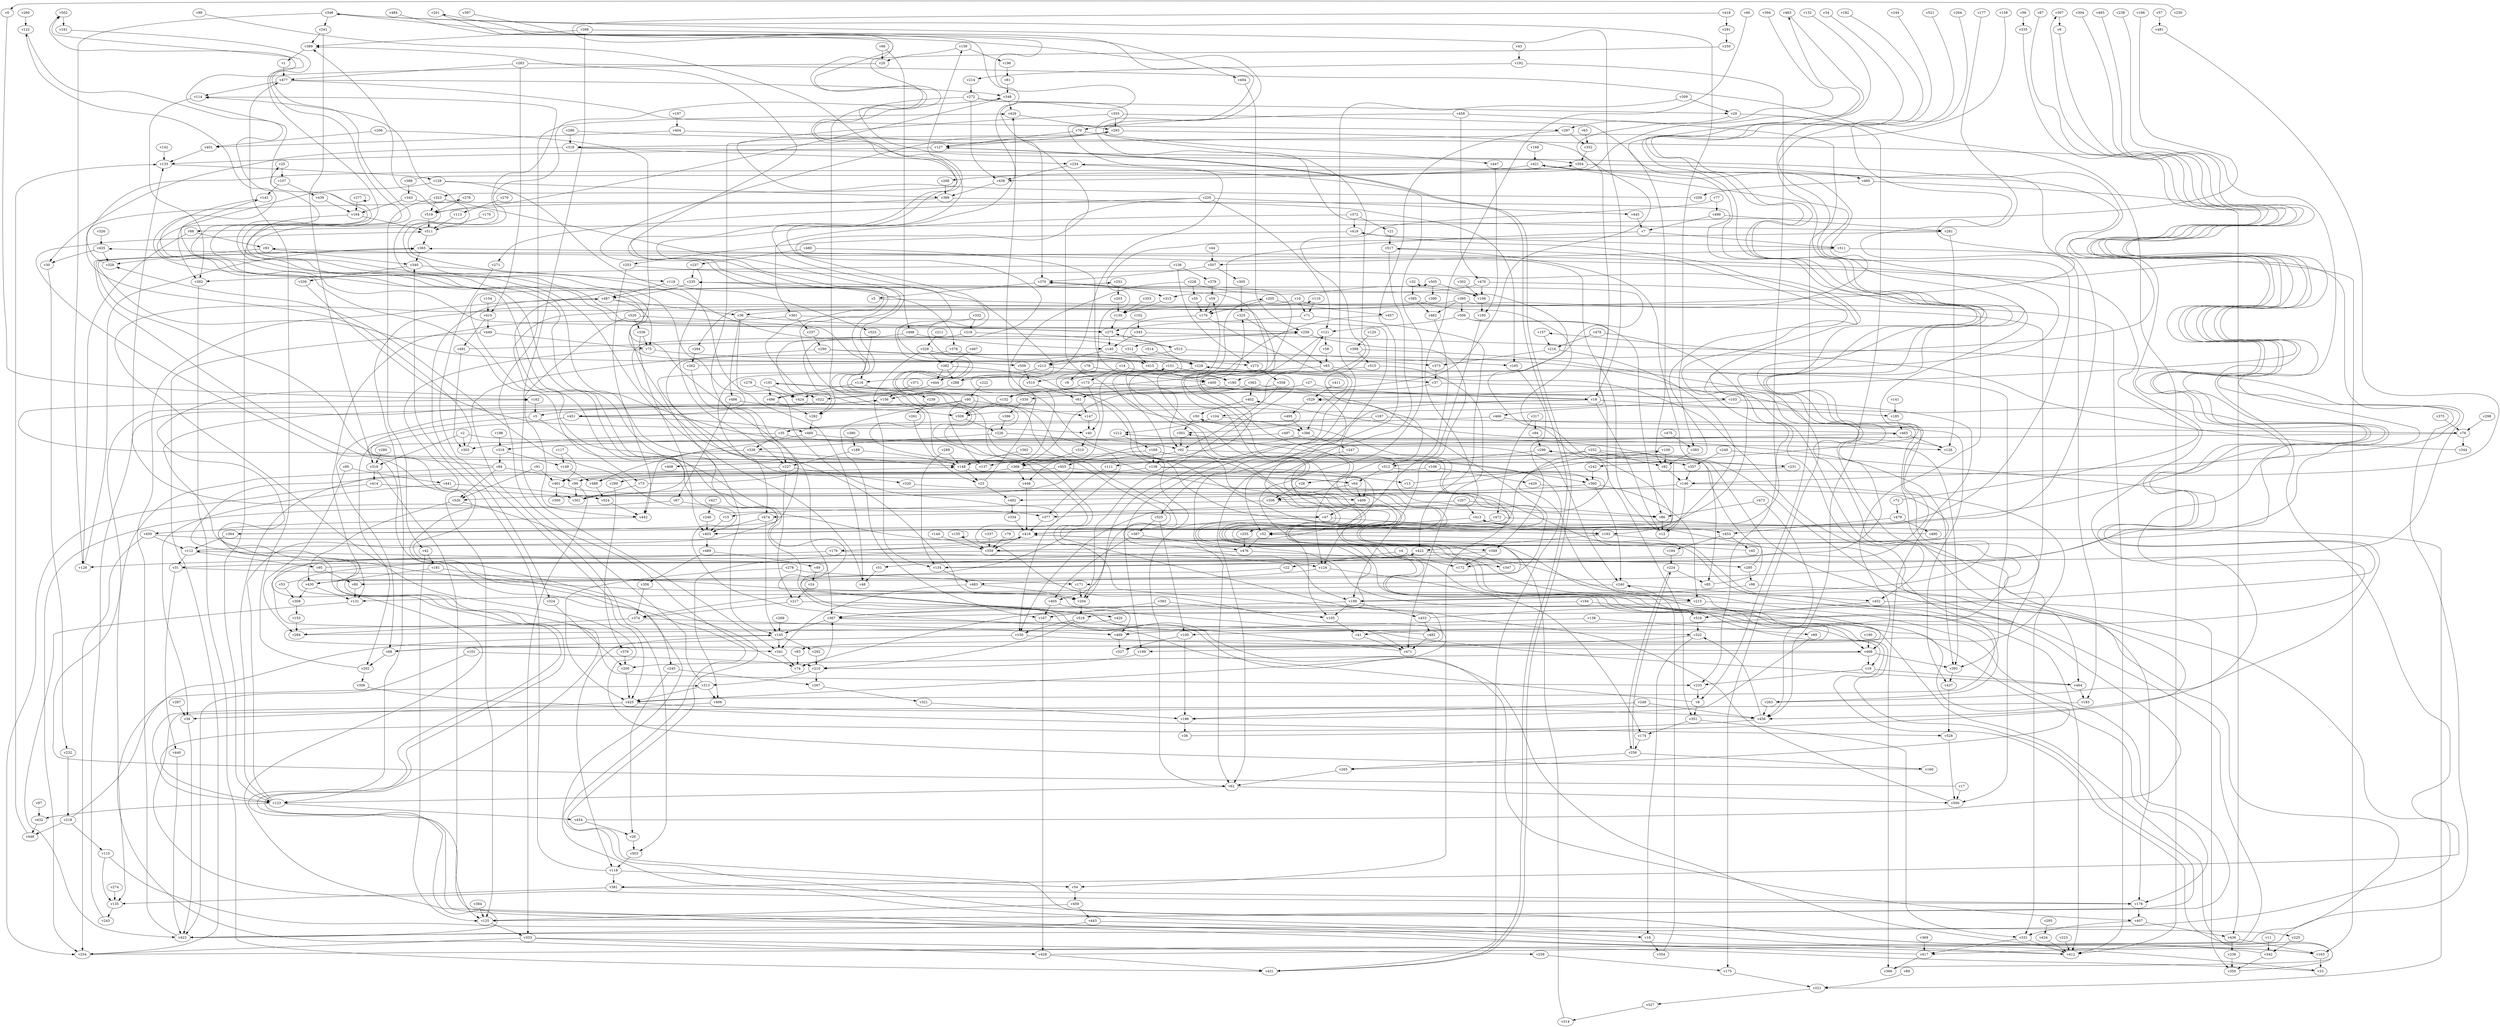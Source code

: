 // Benchmark game 785 - 530 vertices
// time_bound: 234
// targets: v482
digraph G {
    v0 [name="v0", player=0];
    v1 [name="v1", player=0];
    v2 [name="v2", player=0];
    v3 [name="v3", player=0];
    v4 [name="v4", player=0];
    v5 [name="v5", player=0];
    v6 [name="v6", player=0];
    v7 [name="v7", player=1];
    v8 [name="v8", player=0];
    v9 [name="v9", player=0];
    v10 [name="v10", player=0];
    v11 [name="v11", player=0];
    v12 [name="v12", player=0];
    v13 [name="v13", player=0];
    v14 [name="v14", player=0];
    v15 [name="v15", player=1];
    v16 [name="v16", player=0];
    v17 [name="v17", player=0];
    v18 [name="v18", player=1];
    v19 [name="v19", player=0];
    v20 [name="v20", player=1];
    v21 [name="v21", player=1];
    v22 [name="v22", player=0];
    v23 [name="v23", player=0];
    v24 [name="v24", player=0];
    v25 [name="v25", player=1];
    v26 [name="v26", player=1];
    v27 [name="v27", player=1];
    v28 [name="v28", player=1];
    v29 [name="v29", player=1];
    v30 [name="v30", player=1];
    v31 [name="v31", player=1];
    v32 [name="v32", player=1];
    v33 [name="v33", player=1];
    v34 [name="v34", player=0];
    v35 [name="v35", player=0];
    v36 [name="v36", player=0];
    v37 [name="v37", player=1];
    v38 [name="v38", player=0];
    v39 [name="v39", player=0];
    v40 [name="v40", player=1];
    v41 [name="v41", player=0];
    v42 [name="v42", player=0];
    v43 [name="v43", player=1];
    v44 [name="v44", player=1];
    v45 [name="v45", player=0];
    v46 [name="v46", player=0];
    v47 [name="v47", player=0];
    v48 [name="v48", player=0];
    v49 [name="v49", player=1];
    v50 [name="v50", player=0];
    v51 [name="v51", player=1];
    v52 [name="v52", player=0];
    v53 [name="v53", player=1];
    v54 [name="v54", player=0];
    v55 [name="v55", player=0];
    v56 [name="v56", player=1];
    v57 [name="v57", player=0];
    v58 [name="v58", player=0];
    v59 [name="v59", player=1];
    v60 [name="v60", player=1];
    v61 [name="v61", player=1];
    v62 [name="v62", player=0];
    v63 [name="v63", player=0];
    v64 [name="v64", player=1];
    v65 [name="v65", player=0];
    v66 [name="v66", player=1];
    v67 [name="v67", player=1];
    v68 [name="v68", player=0];
    v69 [name="v69", player=0];
    v70 [name="v70", player=1];
    v71 [name="v71", player=0];
    v72 [name="v72", player=1];
    v73 [name="v73", player=0];
    v74 [name="v74", player=0];
    v75 [name="v75", player=0];
    v76 [name="v76", player=1];
    v77 [name="v77", player=0];
    v78 [name="v78", player=0];
    v79 [name="v79", player=0];
    v80 [name="v80", player=1];
    v81 [name="v81", player=1];
    v82 [name="v82", player=0];
    v83 [name="v83", player=0];
    v84 [name="v84", player=1];
    v85 [name="v85", player=0];
    v86 [name="v86", player=0];
    v87 [name="v87", player=1];
    v88 [name="v88", player=1];
    v89 [name="v89", player=1];
    v90 [name="v90", player=1];
    v91 [name="v91", player=1];
    v92 [name="v92", player=0];
    v93 [name="v93", player=0];
    v94 [name="v94", player=1];
    v95 [name="v95", player=1];
    v96 [name="v96", player=1];
    v97 [name="v97", player=0];
    v98 [name="v98", player=0];
    v99 [name="v99", player=1];
    v100 [name="v100", player=0];
    v101 [name="v101", player=0];
    v102 [name="v102", player=1];
    v103 [name="v103", player=0];
    v104 [name="v104", player=1];
    v105 [name="v105", player=0];
    v106 [name="v106", player=1];
    v107 [name="v107", player=0];
    v108 [name="v108", player=1];
    v109 [name="v109", player=1];
    v110 [name="v110", player=1];
    v111 [name="v111", player=1];
    v112 [name="v112", player=1];
    v113 [name="v113", player=0];
    v114 [name="v114", player=0];
    v115 [name="v115", player=0];
    v116 [name="v116", player=1];
    v117 [name="v117", player=1];
    v118 [name="v118", player=0];
    v119 [name="v119", player=0];
    v120 [name="v120", player=0];
    v121 [name="v121", player=0];
    v122 [name="v122", player=1];
    v123 [name="v123", player=1];
    v124 [name="v124", player=1];
    v125 [name="v125", player=1];
    v126 [name="v126", player=0];
    v127 [name="v127", player=1];
    v128 [name="v128", player=0];
    v129 [name="v129", player=1];
    v130 [name="v130", player=1];
    v131 [name="v131", player=0];
    v132 [name="v132", player=1];
    v133 [name="v133", player=0];
    v134 [name="v134", player=0];
    v135 [name="v135", player=0];
    v136 [name="v136", player=0];
    v137 [name="v137", player=1];
    v138 [name="v138", player=0];
    v139 [name="v139", player=0];
    v140 [name="v140", player=1];
    v141 [name="v141", player=0];
    v142 [name="v142", player=1];
    v143 [name="v143", player=0];
    v144 [name="v144", player=0];
    v145 [name="v145", player=0];
    v146 [name="v146", player=0];
    v147 [name="v147", player=1];
    v148 [name="v148", player=1];
    v149 [name="v149", player=0];
    v150 [name="v150", player=0];
    v151 [name="v151", player=1];
    v152 [name="v152", player=1];
    v153 [name="v153", player=1];
    v154 [name="v154", player=1];
    v155 [name="v155", player=0];
    v156 [name="v156", player=1];
    v157 [name="v157", player=0];
    v158 [name="v158", player=0];
    v159 [name="v159", player=1];
    v160 [name="v160", player=0];
    v161 [name="v161", player=0];
    v162 [name="v162", player=0];
    v163 [name="v163", player=1];
    v164 [name="v164", player=0];
    v165 [name="v165", player=0];
    v166 [name="v166", player=1];
    v167 [name="v167", player=0];
    v168 [name="v168", player=1];
    v169 [name="v169", player=1];
    v170 [name="v170", player=0];
    v171 [name="v171", player=0];
    v172 [name="v172", player=0];
    v173 [name="v173", player=0];
    v174 [name="v174", player=0];
    v175 [name="v175", player=1];
    v176 [name="v176", player=1];
    v177 [name="v177", player=1];
    v178 [name="v178", player=0];
    v179 [name="v179", player=0];
    v180 [name="v180", player=0];
    v181 [name="v181", player=1];
    v182 [name="v182", player=1];
    v183 [name="v183", player=0];
    v184 [name="v184", player=1];
    v185 [name="v185", player=1];
    v186 [name="v186", player=1];
    v187 [name="v187", player=0];
    v188 [name="v188", player=0];
    v189 [name="v189", player=1];
    v190 [name="v190", player=1];
    v191 [name="v191", player=0];
    v192 [name="v192", player=1];
    v193 [name="v193", player=0];
    v194 [name="v194", player=0];
    v195 [name="v195", player=1];
    v196 [name="v196", player=0];
    v197 [name="v197", player=1];
    v198 [name="v198", player=0];
    v199 [name="v199", player=1];
    v200 [name="v200", player=1];
    v201 [name="v201", player=1];
    v202 [name="v202", player=1];
    v203 [name="v203", player=1];
    v204 [name="v204", player=0];
    v205 [name="v205", player=1];
    v206 [name="v206", player=1];
    v207 [name="v207", player=1];
    v208 [name="v208", player=0];
    v209 [name="v209", player=0];
    v210 [name="v210", player=0];
    v211 [name="v211", player=0];
    v212 [name="v212", player=1];
    v213 [name="v213", player=1];
    v214 [name="v214", player=1];
    v215 [name="v215", player=0];
    v216 [name="v216", player=1];
    v217 [name="v217", player=0];
    v218 [name="v218", player=1];
    v219 [name="v219", player=0];
    v220 [name="v220", player=0];
    v221 [name="v221", player=1];
    v222 [name="v222", player=0];
    v223 [name="v223", player=0];
    v224 [name="v224", player=0];
    v225 [name="v225", player=1];
    v226 [name="v226", player=0];
    v227 [name="v227", player=1];
    v228 [name="v228", player=0];
    v229 [name="v229", player=1];
    v230 [name="v230", player=1];
    v231 [name="v231", player=1];
    v232 [name="v232", player=1];
    v233 [name="v233", player=1];
    v234 [name="v234", player=0];
    v235 [name="v235", player=1];
    v236 [name="v236", player=1];
    v237 [name="v237", player=0];
    v238 [name="v238", player=1];
    v239 [name="v239", player=1];
    v240 [name="v240", player=1];
    v241 [name="v241", player=0];
    v242 [name="v242", player=0];
    v243 [name="v243", player=0];
    v244 [name="v244", player=0];
    v245 [name="v245", player=1];
    v246 [name="v246", player=0];
    v247 [name="v247", player=0];
    v248 [name="v248", player=1];
    v249 [name="v249", player=1];
    v250 [name="v250", player=0];
    v251 [name="v251", player=0];
    v252 [name="v252", player=0];
    v253 [name="v253", player=0];
    v254 [name="v254", player=1];
    v255 [name="v255", player=0];
    v256 [name="v256", player=0];
    v257 [name="v257", player=1];
    v258 [name="v258", player=0];
    v259 [name="v259", player=1];
    v260 [name="v260", player=0];
    v261 [name="v261", player=1];
    v262 [name="v262", player=0];
    v263 [name="v263", player=0];
    v264 [name="v264", player=0];
    v265 [name="v265", player=1];
    v266 [name="v266", player=0];
    v267 [name="v267", player=1];
    v268 [name="v268", player=1];
    v269 [name="v269", player=0];
    v270 [name="v270", player=1];
    v271 [name="v271", player=0];
    v272 [name="v272", player=1];
    v273 [name="v273", player=0];
    v274 [name="v274", player=0];
    v275 [name="v275", player=0];
    v276 [name="v276", player=0];
    v277 [name="v277", player=1];
    v278 [name="v278", player=0];
    v279 [name="v279", player=1];
    v280 [name="v280", player=0];
    v281 [name="v281", player=0];
    v282 [name="v282", player=0];
    v283 [name="v283", player=1];
    v284 [name="v284", player=1];
    v285 [name="v285", player=0];
    v286 [name="v286", player=0];
    v287 [name="v287", player=1];
    v288 [name="v288", player=0];
    v289 [name="v289", player=0];
    v290 [name="v290", player=1];
    v291 [name="v291", player=0];
    v292 [name="v292", player=0];
    v293 [name="v293", player=0];
    v294 [name="v294", player=1];
    v295 [name="v295", player=0];
    v296 [name="v296", player=1];
    v297 [name="v297", player=1];
    v298 [name="v298", player=0];
    v299 [name="v299", player=1];
    v300 [name="v300", player=1];
    v301 [name="v301", player=0];
    v302 [name="v302", player=0];
    v303 [name="v303", player=1];
    v304 [name="v304", player=0];
    v305 [name="v305", player=1];
    v306 [name="v306", player=1];
    v307 [name="v307", player=1];
    v308 [name="v308", player=1];
    v309 [name="v309", player=1];
    v310 [name="v310", player=0];
    v311 [name="v311", player=1];
    v312 [name="v312", player=0];
    v313 [name="v313", player=0];
    v314 [name="v314", player=1];
    v315 [name="v315", player=1];
    v316 [name="v316", player=1];
    v317 [name="v317", player=0];
    v318 [name="v318", player=0];
    v319 [name="v319", player=1];
    v320 [name="v320", player=0];
    v321 [name="v321", player=1];
    v322 [name="v322", player=1];
    v323 [name="v323", player=0];
    v324 [name="v324", player=1];
    v325 [name="v325", player=1];
    v326 [name="v326", player=0];
    v327 [name="v327", player=1];
    v328 [name="v328", player=0];
    v329 [name="v329", player=0];
    v330 [name="v330", player=1];
    v331 [name="v331", player=0];
    v332 [name="v332", player=1];
    v333 [name="v333", player=1];
    v334 [name="v334", player=0];
    v335 [name="v335", player=0];
    v336 [name="v336", player=1];
    v337 [name="v337", player=1];
    v338 [name="v338", player=0];
    v339 [name="v339", player=0];
    v340 [name="v340", player=0];
    v341 [name="v341", player=1];
    v342 [name="v342", player=1];
    v343 [name="v343", player=0];
    v344 [name="v344", player=1];
    v345 [name="v345", player=0];
    v346 [name="v346", player=1];
    v347 [name="v347", player=0];
    v348 [name="v348", player=1];
    v349 [name="v349", player=1];
    v350 [name="v350", player=0];
    v351 [name="v351", player=1];
    v352 [name="v352", player=1];
    v353 [name="v353", player=1];
    v354 [name="v354", player=0];
    v355 [name="v355", player=0];
    v356 [name="v356", player=1];
    v357 [name="v357", player=0];
    v358 [name="v358", player=1];
    v359 [name="v359", player=1];
    v360 [name="v360", player=0];
    v361 [name="v361", player=1];
    v362 [name="v362", player=1];
    v363 [name="v363", player=0];
    v364 [name="v364", player=1];
    v365 [name="v365", player=1];
    v366 [name="v366", player=0];
    v367 [name="v367", player=0];
    v368 [name="v368", player=0];
    v369 [name="v369", player=0];
    v370 [name="v370", player=1];
    v371 [name="v371", player=1];
    v372 [name="v372", player=0];
    v373 [name="v373", player=1];
    v374 [name="v374", player=1];
    v375 [name="v375", player=1];
    v376 [name="v376", player=0];
    v377 [name="v377", player=0];
    v378 [name="v378", player=0];
    v379 [name="v379", player=0];
    v380 [name="v380", player=0];
    v381 [name="v381", player=0];
    v382 [name="v382", player=0];
    v383 [name="v383", player=1];
    v384 [name="v384", player=1];
    v385 [name="v385", player=1];
    v386 [name="v386", player=1];
    v387 [name="v387", player=1];
    v388 [name="v388", player=1];
    v389 [name="v389", player=0];
    v390 [name="v390", player=0];
    v391 [name="v391", player=1];
    v392 [name="v392", player=1];
    v393 [name="v393", player=1];
    v394 [name="v394", player=0];
    v395 [name="v395", player=1];
    v396 [name="v396", player=1];
    v397 [name="v397", player=1];
    v398 [name="v398", player=0];
    v399 [name="v399", player=1];
    v400 [name="v400", player=0];
    v401 [name="v401", player=1];
    v402 [name="v402", player=1];
    v403 [name="v403", player=1];
    v404 [name="v404", player=0];
    v405 [name="v405", player=0];
    v406 [name="v406", player=1];
    v407 [name="v407", player=0];
    v408 [name="v408", player=0];
    v409 [name="v409", player=1];
    v410 [name="v410", player=1];
    v411 [name="v411", player=0];
    v412 [name="v412", player=1];
    v413 [name="v413", player=1];
    v414 [name="v414", player=1];
    v415 [name="v415", player=1];
    v416 [name="v416", player=0];
    v417 [name="v417", player=1];
    v418 [name="v418", player=0];
    v419 [name="v419", player=1];
    v420 [name="v420", player=0];
    v421 [name="v421", player=0];
    v422 [name="v422", player=1];
    v423 [name="v423", player=1];
    v424 [name="v424", player=1];
    v425 [name="v425", player=1];
    v426 [name="v426", player=1];
    v427 [name="v427", player=1];
    v428 [name="v428", player=1];
    v429 [name="v429", player=1];
    v430 [name="v430", player=1];
    v431 [name="v431", player=0];
    v432 [name="v432", player=0];
    v433 [name="v433", player=0];
    v434 [name="v434", player=1];
    v435 [name="v435", player=0];
    v436 [name="v436", player=0];
    v437 [name="v437", player=1];
    v438 [name="v438", player=0];
    v439 [name="v439", player=0];
    v440 [name="v440", player=1];
    v441 [name="v441", player=0];
    v442 [name="v442", player=1];
    v443 [name="v443", player=0];
    v444 [name="v444", player=0];
    v445 [name="v445", player=0];
    v446 [name="v446", player=0];
    v447 [name="v447", player=0];
    v448 [name="v448", player=1];
    v449 [name="v449", player=1];
    v450 [name="v450", player=1];
    v451 [name="v451", player=1];
    v452 [name="v452", player=0];
    v453 [name="v453", player=1];
    v454 [name="v454", player=1];
    v455 [name="v455", player=1];
    v456 [name="v456", player=0];
    v457 [name="v457", player=0];
    v458 [name="v458", player=0];
    v459 [name="v459", player=1];
    v460 [name="v460", player=0];
    v461 [name="v461", player=0];
    v462 [name="v462", player=1];
    v463 [name="v463", player=1];
    v464 [name="v464", player=0];
    v465 [name="v465", player=1];
    v466 [name="v466", player=1];
    v467 [name="v467", player=1];
    v468 [name="v468", player=0];
    v469 [name="v469", player=0];
    v470 [name="v470", player=1];
    v471 [name="v471", player=1];
    v472 [name="v472", player=1];
    v473 [name="v473", player=0];
    v474 [name="v474", player=0];
    v475 [name="v475", player=1];
    v476 [name="v476", player=0];
    v477 [name="v477", player=1];
    v478 [name="v478", player=0];
    v479 [name="v479", player=1];
    v480 [name="v480", player=0];
    v481 [name="v481", player=0];
    v482 [name="v482", player=0, target=1];
    v483 [name="v483", player=1];
    v484 [name="v484", player=0];
    v485 [name="v485", player=0];
    v486 [name="v486", player=0];
    v487 [name="v487", player=1];
    v488 [name="v488", player=0];
    v489 [name="v489", player=1];
    v490 [name="v490", player=1];
    v491 [name="v491", player=1];
    v492 [name="v492", player=0];
    v493 [name="v493", player=0];
    v494 [name="v494", player=1];
    v495 [name="v495", player=0];
    v496 [name="v496", player=1];
    v497 [name="v497", player=0];
    v498 [name="v498", player=0];
    v499 [name="v499", player=1];
    v500 [name="v500", player=0];
    v501 [name="v501", player=1];
    v502 [name="v502", player=0];
    v503 [name="v503", player=0];
    v504 [name="v504", player=0];
    v505 [name="v505", player=0];
    v506 [name="v506", player=1];
    v507 [name="v507", player=0];
    v508 [name="v508", player=0];
    v509 [name="v509", player=0];
    v510 [name="v510", player=1];
    v511 [name="v511", player=0];
    v512 [name="v512", player=1];
    v513 [name="v513", player=0];
    v514 [name="v514", player=1];
    v515 [name="v515", player=1];
    v516 [name="v516", player=1];
    v517 [name="v517", player=1];
    v518 [name="v518", player=1];
    v519 [name="v519", player=0];
    v520 [name="v520", player=1];
    v521 [name="v521", player=1];
    v522 [name="v522", player=1];
    v523 [name="v523", player=0];
    v524 [name="v524", player=0];
    v525 [name="v525", player=0];
    v526 [name="v526", player=0];
    v527 [name="v527", player=1];
    v528 [name="v528", player=1];
    v529 [name="v529", player=1];

    v0 -> v162 [constraint="t mod 5 == 2"];
    v1 -> v477;
    v2 -> v303;
    v3 -> v357 [constraint="t mod 2 == 1"];
    v4 -> v22;
    v5 -> v527 [constraint="t < 13"];
    v6 -> v529 [constraint="t mod 2 == 0"];
    v7 -> v311;
    v8 -> v328 [constraint="t < 5"];
    v9 -> v32 [constraint="t < 10"];
    v10 -> v71;
    v11 -> v342;
    v12 -> v365;
    v13 -> v360 [constraint="t >= 3"];
    v14 -> v204;
    v15 -> v403;
    v16 -> v354;
    v17 -> v156 [constraint="t mod 3 == 1"];
    v18 -> v178 [constraint="t < 7"];
    v19 -> v233;
    v20 -> v126 [constraint="t < 13"];
    v21 -> v517;
    v22 -> v407 [constraint="t mod 5 == 3"];
    v23 -> v492;
    v24 -> v217;
    v25 -> v107;
    v26 -> v503;
    v27 -> v330;
    v28 -> v208;
    v29 -> v456;
    v30 -> v232;
    v31 -> v215 [constraint="t >= 3"];
    v32 -> v385;
    v33 -> v313 [constraint="t >= 1"];
    v34 -> v199 [constraint="t >= 1"];
    v35 -> v240;
    v36 -> v486;
    v37 -> v175;
    v38 -> v419 [constraint="t mod 5 == 4"];
    v39 -> v423;
    v40 -> v310;
    v41 -> v471;
    v42 -> v181;
    v43 -> v192;
    v44 -> v507;
    v45 -> v122 [constraint="t < 5"];
    v46 -> v377 [constraint="t mod 5 == 3"];
    v47 -> v62;
    v48 -> v502 [constraint="t mod 5 == 1"];
    v49 -> v24;
    v50 -> v501;
    v51 -> v48;
    v52 -> v212 [constraint="t mod 3 == 0"];
    v53 -> v346 [constraint="t < 8"];
    v54 -> v459;
    v55 -> v176;
    v56 -> v335;
    v57 -> v481;
    v58 -> v65;
    v59 -> v176;
    v60 -> v441;
    v61 -> v147;
    v62 -> v123;
    v63 -> v352;
    v64 -> v259 [constraint="t >= 4"];
    v65 -> v204;
    v66 -> v498;
    v67 -> v254;
    v68 -> v205 [constraint="t mod 2 == 0"];
    v69 -> v186 [constraint="t < 10"];
    v70 -> v447;
    v71 -> v275;
    v72 -> v435 [constraint="t >= 3"];
    v73 -> v114 [constraint="t >= 4"];
    v74 -> v367;
    v75 -> v125;
    v76 -> v231 [constraint="t >= 3"];
    v77 -> v508 [constraint="t < 9"];
    v78 -> v180;
    v79 -> v359;
    v80 -> v131;
    v81 -> v348;
    v82 -> v146;
    v83 -> v74;
    v84 -> v162 [constraint="t < 7"];
    v85 -> v413 [constraint="t mod 2 == 0"];
    v86 -> v12;
    v87 -> v403 [constraint="t >= 4"];
    v88 -> v93;
    v89 -> v221;
    v90 -> v147;
    v91 -> v526;
    v92 -> v408;
    v93 -> v340;
    v94 -> v296;
    v95 -> v52 [constraint="t >= 4"];
    v96 -> v333;
    v97 -> v432;
    v98 -> v199;
    v99 -> v80 [constraint="t < 15"];
    v100 -> v527;
    v101 -> v423;
    v102 -> v345;
    v103 -> v191 [constraint="t < 14"];
    v104 -> v386;
    v105 -> v41;
    v106 -> v195;
    v107 -> v143;
    v108 -> v429;
    v109 -> v125 [constraint="t >= 3"];
    v110 -> v71;
    v111 -> v377;
    v112 -> v251 [constraint="t mod 5 == 4"];
    v113 -> v511;
    v114 -> v392;
    v115 -> v225 [constraint="t >= 1"];
    v116 -> v239;
    v117 -> v461;
    v118 -> v381;
    v119 -> v523;
    v120 -> v398;
    v121 -> v265 [constraint="t >= 4"];
    v122 -> v275 [constraint="t < 15"];
    v123 -> v148;
    v124 -> v483;
    v125 -> v325 [constraint="t < 14"];
    v126 -> v402 [constraint="t >= 5"];
    v127 -> v133;
    v128 -> v365;
    v129 -> v425 [constraint="t < 14"];
    v130 -> v275;
    v131 -> v423 [constraint="t >= 2"];
    v132 -> v41 [constraint="t >= 1"];
    v133 -> v129;
    v134 -> v93 [constraint="t mod 3 == 2"];
    v135 -> v243;
    v136 -> v379;
    v137 -> v505 [constraint="t < 14"];
    v138 -> v469;
    v139 -> v179 [constraint="t >= 5"];
    v140 -> v273;
    v141 -> v185;
    v142 -> v133;
    v143 -> v301 [constraint="t >= 4"];
    v144 -> v359;
    v145 -> v341;
    v146 -> v12;
    v147 -> v40;
    v148 -> v409;
    v149 -> v488;
    v150 -> v68;
    v151 -> v389 [constraint="t < 8"];
    v152 -> v508;
    v153 -> v284;
    v154 -> v410;
    v155 -> v155;
    v156 -> v377 [constraint="t >= 5"];
    v157 -> v216;
    v158 -> v318 [constraint="t >= 3"];
    v159 -> v196;
    v160 -> v110 [constraint="t < 15"];
    v161 -> v259 [constraint="t mod 2 == 1"];
    v162 -> v3;
    v163 -> v365 [constraint="t >= 2"];
    v164 -> v123;
    v165 -> v349;
    v166 -> v88 [constraint="t mod 5 == 3"];
    v167 -> v428;
    v168 -> v421;
    v169 -> v360;
    v170 -> v511;
    v171 -> v204;
    v172 -> v529 [constraint="t mod 3 == 1"];
    v173 -> v124;
    v174 -> v256;
    v175 -> v221;
    v176 -> v444 [constraint="t >= 5"];
    v177 -> v255 [constraint="t >= 3"];
    v178 -> v407;
    v179 -> v285;
    v180 -> v62;
    v181 -> v245;
    v182 -> v242 [constraint="t mod 2 == 1"];
    v183 -> v178 [constraint="t >= 5"];
    v184 -> v224;
    v185 -> v465;
    v186 -> v38;
    v187 -> v35;
    v188 -> v227;
    v189 -> v210;
    v190 -> v468;
    v191 -> v508;
    v192 -> v233;
    v193 -> v422;
    v194 -> v412;
    v195 -> v124;
    v196 -> v81;
    v197 -> v404;
    v198 -> v316;
    v199 -> v105;
    v200 -> v425;
    v201 -> v193 [constraint="t mod 3 == 2"];
    v202 -> v477;
    v203 -> v130;
    v204 -> v518;
    v205 -> v457;
    v206 -> v145;
    v207 -> v150;
    v208 -> v86;
    v209 -> v293 [constraint="t >= 3"];
    v210 -> v313;
    v211 -> v329;
    v212 -> v169;
    v213 -> v288;
    v214 -> v272;
    v215 -> v74;
    v216 -> v12;
    v217 -> v374;
    v218 -> v145 [constraint="t < 15"];
    v219 -> v282;
    v220 -> v121;
    v221 -> v327;
    v222 -> v90;
    v223 -> v412;
    v224 -> v256;
    v225 -> v342;
    v226 -> v338;
    v227 -> v217;
    v228 -> v55;
    v229 -> v446;
    v230 -> v0 [constraint="t < 14"];
    v231 -> v233 [constraint="t mod 3 == 0"];
    v232 -> v218;
    v233 -> v8;
    v234 -> v105;
    v235 -> v378;
    v236 -> v350;
    v237 -> v227;
    v238 -> v417 [constraint="t < 6"];
    v239 -> v261;
    v240 -> v452;
    v241 -> v389;
    v242 -> v360;
    v243 -> v133;
    v244 -> v31 [constraint="t mod 4 == 2"];
    v245 -> v26;
    v246 -> v403;
    v247 -> v518 [constraint="t < 14"];
    v248 -> v186;
    v249 -> v171 [constraint="t < 14"];
    v250 -> v504 [constraint="t < 15"];
    v251 -> v203;
    v252 -> v111;
    v253 -> v423 [constraint="t < 10"];
    v254 -> v517 [constraint="t < 12"];
    v255 -> v476;
    v256 -> v224 [constraint="t mod 4 == 1"];
    v257 -> v290;
    v258 -> v175;
    v259 -> v502 [constraint="t < 7"];
    v260 -> v122;
    v261 -> v23;
    v262 -> v234 [constraint="t mod 4 == 2"];
    v263 -> v456;
    v264 -> v36 [constraint="t mod 2 == 1"];
    v265 -> v62;
    v266 -> v341;
    v267 -> v321;
    v268 -> v399;
    v269 -> v145;
    v270 -> v113;
    v271 -> v425;
    v272 -> v451 [constraint="t >= 1"];
    v273 -> v358;
    v274 -> v135;
    v275 -> v140;
    v276 -> v519;
    v277 -> v164;
    v278 -> v425;
    v279 -> v424;
    v280 -> v319;
    v281 -> v116 [constraint="t mod 2 == 0"];
    v282 -> v460;
    v283 -> v412;
    v284 -> v307 [constraint="t mod 3 == 1"];
    v285 -> v296 [constraint="t < 6"];
    v286 -> v367 [constraint="t < 5"];
    v287 -> v39;
    v288 -> v421 [constraint="t >= 3"];
    v289 -> v148;
    v290 -> v450 [constraint="t mod 5 == 0"];
    v291 -> v250;
    v292 -> v210;
    v293 -> v127;
    v294 -> v262;
    v295 -> v434;
    v296 -> v512;
    v297 -> v62;
    v298 -> v76;
    v299 -> v376;
    v300 -> v235 [constraint="t mod 2 == 1"];
    v301 -> v109 [constraint="t < 6"];
    v302 -> v106;
    v303 -> v276 [constraint="t < 8"];
    v304 -> v381 [constraint="t mod 4 == 3"];
    v305 -> v325;
    v306 -> v528 [constraint="t >= 1"];
    v307 -> v6;
    v308 -> v153;
    v309 -> v29;
    v310 -> v368;
    v311 -> v507;
    v312 -> v348 [constraint="t < 10"];
    v313 -> v425;
    v314 -> v416;
    v315 -> v130;
    v316 -> v149;
    v317 -> v94;
    v318 -> v263 [constraint="t mod 2 == 1"];
    v319 -> v125;
    v320 -> v425 [constraint="t < 9"];
    v321 -> v186;
    v322 -> v16;
    v323 -> v409 [constraint="t >= 3"];
    v324 -> v200;
    v325 -> v65;
    v326 -> v435;
    v327 -> v314;
    v328 -> v504 [constraint="t < 15"];
    v329 -> v364 [constraint="t >= 3"];
    v330 -> v396;
    v331 -> v417;
    v332 -> v199 [constraint="t >= 1"];
    v333 -> v428;
    v334 -> v416;
    v335 -> v456 [constraint="t >= 5"];
    v336 -> v75;
    v337 -> v359;
    v338 -> v442;
    v339 -> v40 [constraint="t mod 5 == 4"];
    v340 -> v119;
    v341 -> v74;
    v342 -> v365 [constraint="t < 5"];
    v343 -> v83 [constraint="t < 11"];
    v344 -> v157 [constraint="t < 9"];
    v345 -> v146 [constraint="t < 6"];
    v346 -> v18;
    v347 -> v501 [constraint="t < 8"];
    v348 -> v519 [constraint="t >= 5"];
    v349 -> v322 [constraint="t mod 2 == 0"];
    v350 -> v465 [constraint="t >= 2"];
    v351 -> v331;
    v352 -> v504;
    v353 -> v130;
    v354 -> v240;
    v355 -> v293;
    v356 -> v374;
    v357 -> v25 [constraint="t >= 3"];
    v358 -> v204 [constraint="t >= 5"];
    v359 -> v124;
    v360 -> v240;
    v361 -> v131;
    v362 -> v148;
    v363 -> v368;
    v364 -> v151 [constraint="t >= 3"];
    v365 -> v373 [constraint="t >= 2"];
    v366 -> v370 [constraint="t < 6"];
    v367 -> v471;
    v368 -> v64;
    v369 -> v417;
    v370 -> v5;
    v371 -> v156;
    v372 -> v419;
    v373 -> v37;
    v374 -> v469;
    v375 -> v76;
    v376 -> v200;
    v377 -> v416;
    v378 -> v474;
    v379 -> v59;
    v380 -> v188;
    v381 -> v135;
    v382 -> v19 [constraint="t >= 1"];
    v383 -> v82;
    v384 -> v125;
    v385 -> v263 [constraint="t mod 3 == 1"];
    v386 -> v455;
    v387 -> v405;
    v388 -> v463 [constraint="t >= 1"];
    v389 -> v1;
    v390 -> v163 [constraint="t >= 4"];
    v391 -> v437;
    v392 -> v431;
    v393 -> v105;
    v394 -> v424 [constraint="t >= 1"];
    v395 -> v506;
    v396 -> v226;
    v397 -> v281 [constraint="t mod 4 == 0"];
    v398 -> v172 [constraint="t < 11"];
    v399 -> v165;
    v400 -> v522;
    v401 -> v133;
    v402 -> v50;
    v403 -> v489;
    v404 -> v370;
    v405 -> v167;
    v406 -> v123 [constraint="t >= 4"];
    v407 -> v331;
    v408 -> v121 [constraint="t >= 1"];
    v409 -> v47;
    v410 -> v449;
    v411 -> v529;
    v412 -> v511 [constraint="t < 5"];
    v413 -> v52;
    v414 -> v301;
    v415 -> v400;
    v416 -> v421 [constraint="t < 8"];
    v417 -> v422 [constraint="t < 7"];
    v418 -> v405 [constraint="t < 8"];
    v419 -> v311;
    v420 -> v341 [constraint="t mod 2 == 0"];
    v421 -> v268;
    v422 -> v134;
    v423 -> v422 [constraint="t mod 2 == 1"];
    v424 -> v501 [constraint="t mod 2 == 1"];
    v425 -> v456;
    v426 -> v293;
    v427 -> v246;
    v428 -> v229 [constraint="t >= 4"];
    v429 -> v359 [constraint="t mod 3 == 1"];
    v430 -> v50 [constraint="t >= 3"];
    v431 -> v127 [constraint="t >= 4"];
    v432 -> v448;
    v433 -> v516 [constraint="t >= 3"];
    v434 -> v412;
    v435 -> v30;
    v436 -> v236;
    v437 -> v528;
    v438 -> v399;
    v439 -> v164;
    v440 -> v423;
    v441 -> v39;
    v442 -> v412 [constraint="t >= 4"];
    v443 -> v423;
    v444 -> v522 [constraint="t < 11"];
    v445 -> v7;
    v446 -> v416;
    v447 -> v195;
    v448 -> v133;
    v449 -> v254;
    v450 -> v100 [constraint="t >= 5"];
    v451 -> v114 [constraint="t >= 3"];
    v452 -> v350;
    v453 -> v45;
    v454 -> v296 [constraint="t mod 5 == 4"];
    v455 -> v64;
    v456 -> v123 [constraint="t >= 5"];
    v457 -> v468 [constraint="t >= 2"];
    v458 -> v8;
    v459 -> v443;
    v460 -> v488;
    v461 -> v416 [constraint="t mod 2 == 1"];
    v462 -> v512;
    v463 -> v131 [constraint="t mod 3 == 1"];
    v464 -> v151 [constraint="t < 15"];
    v465 -> v59 [constraint="t >= 5"];
    v466 -> v35;
    v467 -> v382;
    v468 -> v19;
    v469 -> v527;
    v470 -> v106;
    v471 -> v143 [constraint="t >= 4"];
    v472 -> v403;
    v473 -> v456;
    v474 -> v145;
    v475 -> v383;
    v476 -> v51;
    v477 -> v297 [constraint="t >= 2"];
    v478 -> v216;
    v479 -> v490;
    v480 -> v92;
    v481 -> v96 [constraint="t < 11"];
    v482 -> v112 [constraint="t >= 1"];
    v483 -> v204;
    v484 -> v323 [constraint="t mod 3 == 2"];
    v485 -> v436;
    v486 -> v508;
    v487 -> v36;
    v488 -> v524;
    v489 -> v356;
    v490 -> v159 [constraint="t mod 3 == 1"];
    v491 -> v201 [constraint="t >= 2"];
    v492 -> v334;
    v493 -> v359 [constraint="t mod 2 == 0"];
    v494 -> v259;
    v495 -> v386;
    v496 -> v370 [constraint="t mod 5 == 4"];
    v497 -> v391;
    v498 -> v522;
    v499 -> v281;
    v500 -> v389 [constraint="t mod 5 == 3"];
    v501 -> v92;
    v502 -> v161;
    v503 -> v118;
    v504 -> v438;
    v505 -> v390;
    v506 -> v104 [constraint="t < 15"];
    v507 -> v370;
    v508 -> v226;
    v509 -> v510;
    v510 -> v61;
    v511 -> v365;
    v512 -> v474 [constraint="t mod 2 == 0"];
    v513 -> v275 [constraint="t mod 3 == 1"];
    v514 -> v229;
    v515 -> v180;
    v516 -> v322;
    v517 -> v368 [constraint="t < 13"];
    v518 -> v150;
    v519 -> v511;
    v520 -> v526 [constraint="t < 13"];
    v521 -> v130 [constraint="t < 10"];
    v522 -> v33 [constraint="t < 11"];
    v523 -> v116;
    v524 -> v442;
    v525 -> v387;
    v526 -> v430;
    v527 -> v293 [constraint="t < 7"];
    v528 -> v500;
    v529 -> v495;
    v456 -> v322;
    v329 -> v382;
    v483 -> v341;
    v235 -> v487;
    v361 -> v257;
    v118 -> v54;
    v360 -> v492;
    v499 -> v7;
    v138 -> v69;
    v8 -> v351;
    v117 -> v149;
    v313 -> v426;
    v90 -> v137;
    v35 -> v303;
    v454 -> v26;
    v194 -> v367;
    v266 -> v494;
    v262 -> v227;
    v388 -> v343;
    v416 -> v359;
    v359 -> v406;
    v372 -> v361;
    v468 -> v391;
    v71 -> v422;
    v90 -> v3;
    v215 -> v178;
    v470 -> v468;
    v10 -> v123;
    v146 -> v208;
    v297 -> v352;
    v129 -> v392;
    v259 -> v312;
    v331 -> v412;
    v311 -> v163;
    v487 -> v75;
    v181 -> v430;
    v65 -> v510;
    v453 -> v184;
    v129 -> v399;
    v487 -> v324;
    v464 -> v183;
    v93 -> v328;
    v127 -> v431;
    v482 -> v471;
    v95 -> v80;
    v364 -> v112;
    v245 -> v267;
    v169 -> v139;
    v351 -> v174;
    v176 -> v386;
    v318 -> v234;
    v498 -> v140;
    v430 -> v131;
    v193 -> v452;
    v368 -> v96;
    v458 -> v70;
    v505 -> v106;
    v145 -> v118;
    v118 -> v340;
    v387 -> v476;
    v329 -> v134;
    v140 -> v213;
    v430 -> v308;
    v202 -> v306;
    v382 -> v288;
    v124 -> v174;
    v179 -> v128;
    v76 -> v344;
    v70 -> v127;
    v395 -> v462;
    v241 -> v319;
    v435 -> v328;
    v31 -> v440;
    v476 -> v347;
    v64 -> v409;
    v208 -> v15;
    v513 -> v165;
    v370 -> v315;
    v358 -> v92;
    v146 -> v331;
    v459 -> v125;
    v187 -> v437;
    v517 -> v52;
    v115 -> v135;
    v506 -> v121;
    v288 -> v156;
    v418 -> v291;
    v479 -> v453;
    v163 -> v33;
    v96 -> v301;
    v277 -> v277;
    v220 -> v445;
    v283 -> v477;
    v219 -> v513;
    v207 -> v86;
    v228 -> v148;
    v398 -> v515;
    v121 -> v58;
    v309 -> v189;
    v318 -> v30;
    v400 -> v103;
    v486 -> v67;
    v489 -> v49;
    v323 -> v42;
    v470 -> v315;
    v84 -> v96;
    v72 -> v479;
    v425 -> v39;
    v216 -> v373;
    v451 -> v202;
    v340 -> v339;
    v491 -> v303;
    v478 -> v193;
    v139 -> v13;
    v272 -> v29;
    v213 -> v400;
    v290 -> v229;
    v450 -> v112;
    v465 -> v126;
    v428 -> v431;
    v338 -> v148;
    v525 -> v100;
    v367 -> v145;
    v485 -> v209;
    v346 -> v241;
    v323 -> v519;
    v227 -> v320;
    v109 -> v82;
    v218 -> v115;
    v285 -> v98;
    v386 -> v247;
    v217 -> v420;
    v374 -> v284;
    v381 -> v178;
    v107 -> v439;
    v520 -> v336;
    v363 -> v18;
    v365 -> v340;
    v259 -> v199;
    v290 -> v503;
    v123 -> v432;
    v393 -> v167;
    v345 -> v140;
    v455 -> v299;
    v423 -> v487;
    v355 -> v82;
    v346 -> v128;
    v385 -> v462;
    v395 -> v500;
    v125 -> v333;
    v355 -> v367;
    v150 -> v468;
    v395 -> v294;
    v191 -> v496;
    v60 -> v284;
    v73 -> v301;
    v286 -> v318;
    v372 -> v21;
    v136 -> v273;
    v75 -> v509;
    v461 -> v300;
    v450 -> v254;
    v474 -> v403;
    v229 -> v37;
    v507 -> v305;
    v518 -> v210;
    v458 -> v470;
    v2 -> v319;
    v449 -> v75;
    v346 -> v383;
    v272 -> v282;
    v36 -> v275;
    v252 -> v82;
    v112 -> v31;
    v188 -> v148;
    v404 -> v401;
    v199 -> v433;
    v289 -> v134;
    v480 -> v237;
    v342 -> v350;
    v363 -> v402;
    v319 -> v414;
    v148 -> v23;
    v108 -> v28;
    v252 -> v54;
    v333 -> v254;
    v123 -> v416;
    v278 -> v171;
    v227 -> v461;
    v234 -> v438;
    v281 -> v126;
    v23 -> v426;
    v413 -> v453;
    v410 -> v491;
    v333 -> v258;
    v526 -> v74;
    v134 -> v483;
    v317 -> v472;
    v84 -> v526;
    v316 -> v84;
    v443 -> v16;
    v66 -> v20;
    v421 -> v183;
    v2 -> v391;
    v92 -> v431;
    v18 -> v185;
    v7 -> v176;
    v477 -> v114;
    v10 -> v412;
    v62 -> v500;
    v468 -> v200;
    v293 -> v351;
    v112 -> v95;
    v452 -> v516;
    v360 -> v215;
    v103 -> v466;
    v343 -> v164;
    v18 -> v68;
    v84 -> v135;
    v416 -> v179;
    v378 -> v415;
    v103 -> v366;
    v192 -> v214;
    v206 -> v401;
    v496 -> v282;
    v256 -> v265;
    v419 -> v253;
    v19 -> v464;
    v252 -> v85;
    v416 -> v349;
    v29 -> v297;
    v226 -> v150;
    v42 -> v125;
    v296 -> v231;
    v312 -> v415;
    v361 -> v525;
    v210 -> v267;
    v173 -> v152;
    v249 -> v357;
    v336 -> v403;
    v36 -> v48;
    v414 -> v254;
    v78 -> v9;
    v466 -> v76;
    v47 -> v193;
    v68 -> v202;
    v218 -> v448;
    v256 -> v160;
    v497 -> v316;
    v248 -> v456;
    v433 -> v482;
    v164 -> v511;
    v104 -> v212;
    v368 -> v446;
    v417 -> v366;
    v77 -> v499;
    v472 -> v221;
    v207 -> v413;
    v27 -> v18;
    v199 -> v367;
    v136 -> v392;
    v145 -> v292;
    v180 -> v61;
    v266 -> v389;
    v224 -> v85;
    v90 -> v167;
    v155 -> v359;
    v399 -> v519;
    v240 -> v374;
    v237 -> v235;
    v123 -> v454;
    v515 -> v471;
    v4 -> v172;
    v512 -> v64;
    v65 -> v391;
    v151 -> v180;
    v205 -> v176;
    v422 -> v215;
    v173 -> v40;
    v332 -> v219;
    v98 -> v464;
    v17 -> v500;
    v322 -> v189;
    v228 -> v106;
    v513 -> v213;
    v191 -> v424;
    v159 -> v20;
    v116 -> v496;
    v53 -> v308;
    v100 -> v186;
    v3 -> v73;
    v520 -> v442;
    v52 -> v476;
    v473 -> v86;
    v119 -> v487;
    v477 -> v348;
    v451 -> v460;
    v14 -> v173;
    v460 -> v92;
    v139 -> v488;
    v18 -> v12;
    v64 -> v208;
    v405 -> v469;
    v313 -> v406;
    v441 -> v524;
    v88 -> v128;
    v357 -> v146;
    v101 -> v210;
    v349 -> v172;
    v67 -> v47;
    v348 -> v426;
    v169 -> v137;
    v506 -> v86;
    v220 -> v139;
    v382 -> v444;
    v407 -> v436;
    v436 -> v163;
    v504 -> v485;
    v283 -> v410;
    v35 -> v338;
    v220 -> v271;
    v272 -> v438;
    v37 -> v152;
    v91 -> v461;
    v253 -> v442;
}
